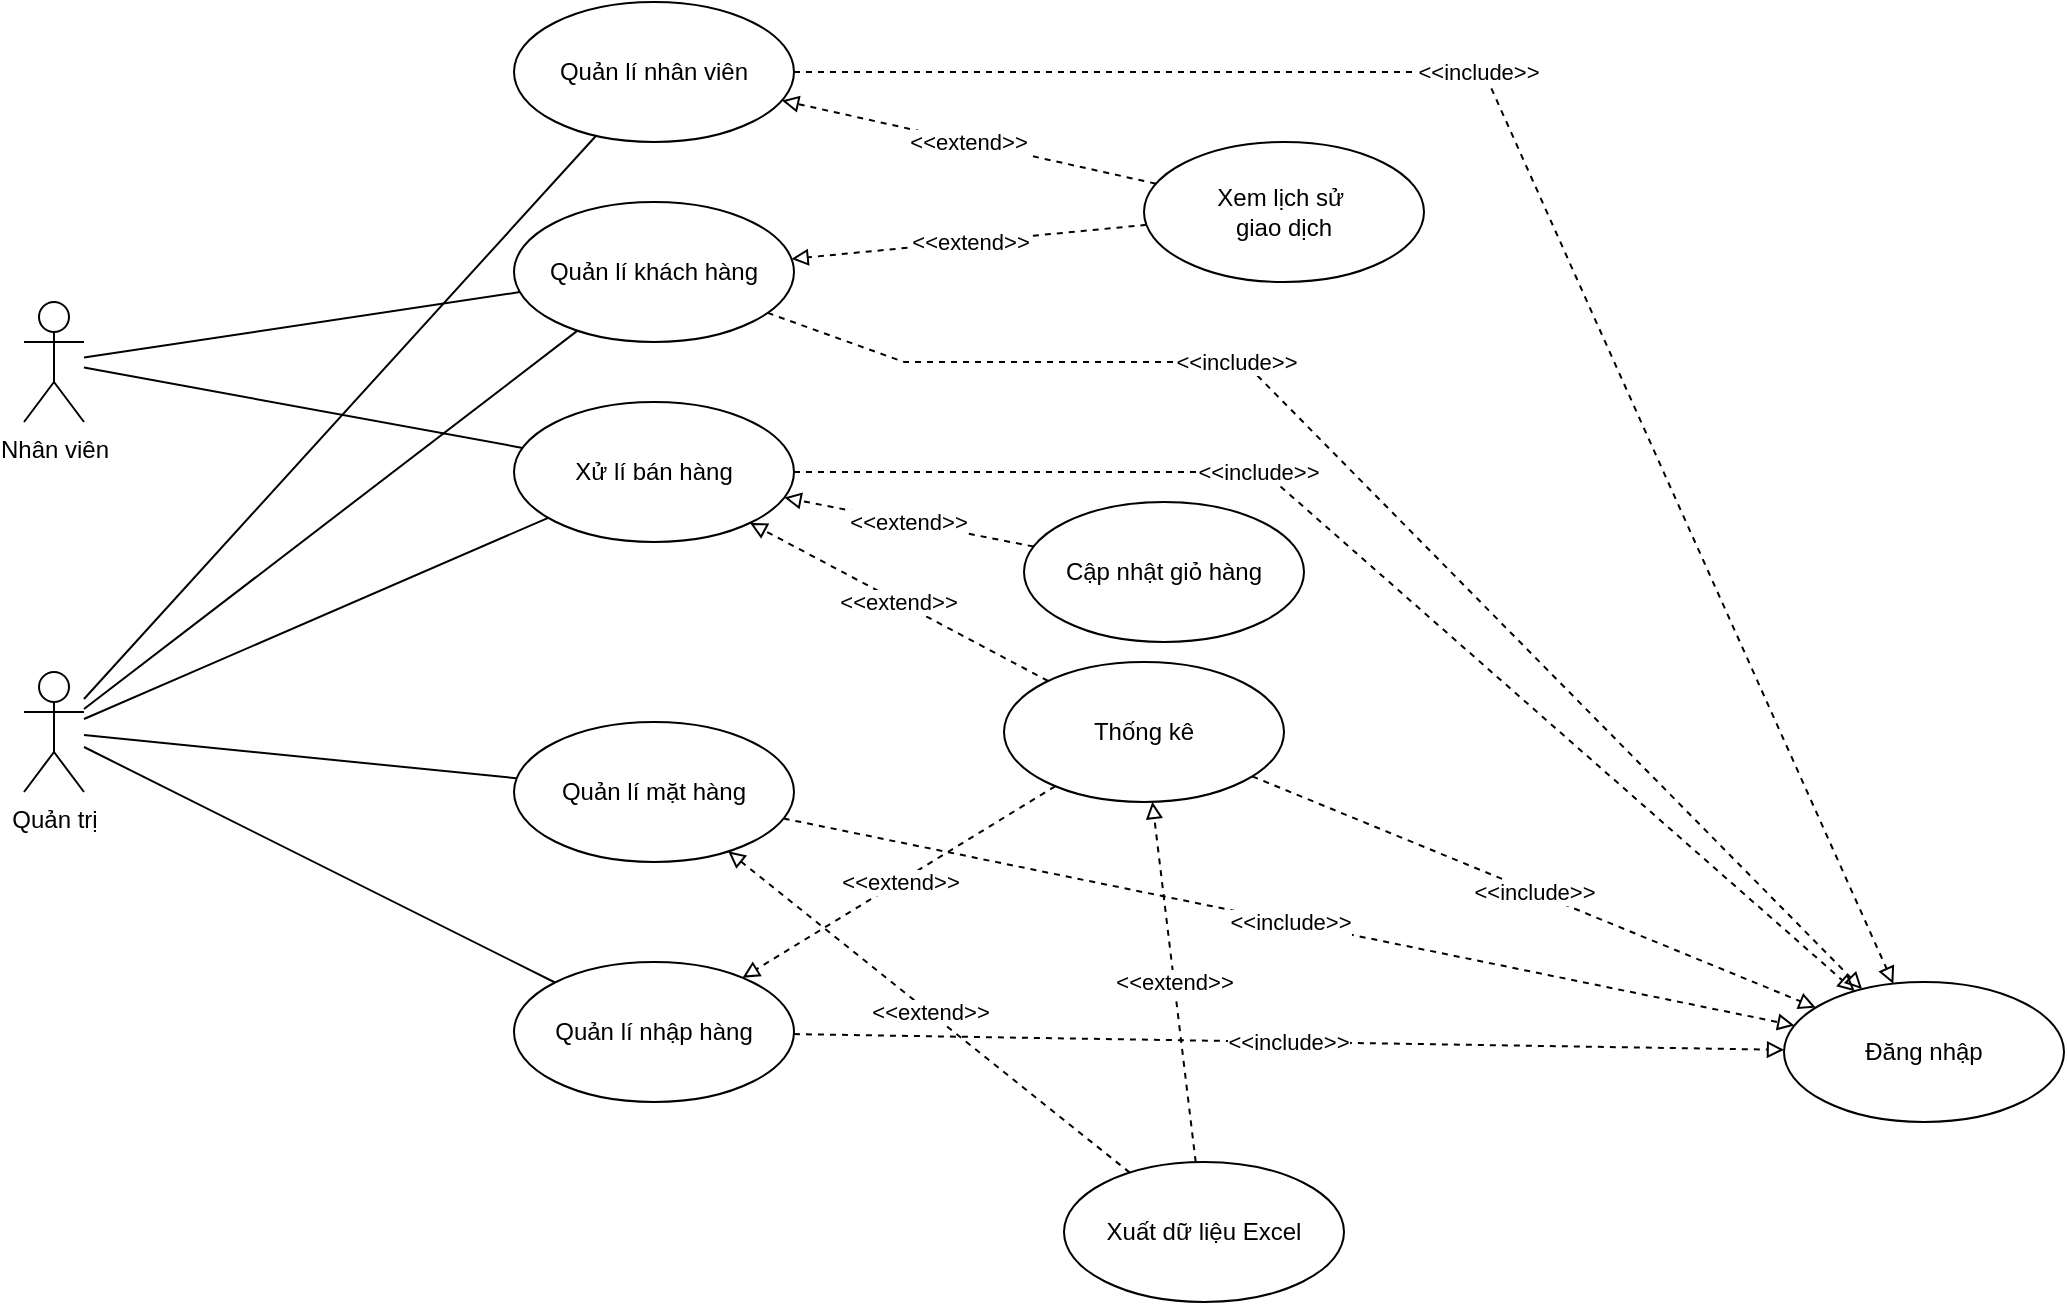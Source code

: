 <mxfile version="20.3.0" type="device" pages="7"><diagram id="79WZ44psFP3O1qBwNITR" name="Page-1"><mxGraphModel dx="782" dy="578" grid="1" gridSize="10" guides="1" tooltips="1" connect="1" arrows="1" fold="1" page="1" pageScale="1" pageWidth="850" pageHeight="1100" math="0" shadow="0"><root><mxCell id="0"/><mxCell id="1" parent="0"/><mxCell id="OwUHO917lWz2rGOe5c40-18" style="edgeStyle=none;rounded=0;orthogonalLoop=1;jettySize=auto;html=1;endArrow=none;endFill=0;startArrow=none;startFill=0;" parent="1" source="8lShWnSGF5YdsRSbw6SH-56" target="OwUHO917lWz2rGOe5c40-3" edge="1"><mxGeometry relative="1" as="geometry"/></mxCell><mxCell id="8lShWnSGF5YdsRSbw6SH-56" value="Nhân viên" style="shape=umlActor;verticalLabelPosition=bottom;verticalAlign=top;html=1;outlineConnect=0;" parent="1" vertex="1"><mxGeometry x="560" y="300" width="30" height="60" as="geometry"/></mxCell><mxCell id="OwUHO917lWz2rGOe5c40-1" value="Đăng nhập" style="ellipse;whiteSpace=wrap;html=1;" parent="1" vertex="1"><mxGeometry x="1440" y="640" width="140" height="70" as="geometry"/></mxCell><mxCell id="OwUHO917lWz2rGOe5c40-3" value="Quản lí&amp;nbsp;khách hàng" style="ellipse;whiteSpace=wrap;html=1;" parent="1" vertex="1"><mxGeometry x="805" y="250" width="140" height="70" as="geometry"/></mxCell><mxCell id="OwUHO917lWz2rGOe5c40-4" value="Quản lí&amp;nbsp;nhân viên" style="ellipse;whiteSpace=wrap;html=1;" parent="1" vertex="1"><mxGeometry x="805" y="150" width="140" height="70" as="geometry"/></mxCell><mxCell id="OwUHO917lWz2rGOe5c40-5" value="Quản lí&amp;nbsp;nhập hàng" style="ellipse;whiteSpace=wrap;html=1;" parent="1" vertex="1"><mxGeometry x="805" y="630" width="140" height="70" as="geometry"/></mxCell><mxCell id="OwUHO917lWz2rGOe5c40-6" value="Xử lí bán hàng" style="ellipse;whiteSpace=wrap;html=1;" parent="1" vertex="1"><mxGeometry x="805" y="350" width="140" height="70" as="geometry"/></mxCell><mxCell id="OwUHO917lWz2rGOe5c40-7" value="Thống kê" style="ellipse;whiteSpace=wrap;html=1;" parent="1" vertex="1"><mxGeometry x="1050" y="480" width="140" height="70" as="geometry"/></mxCell><mxCell id="OwUHO917lWz2rGOe5c40-8" value="Quản lí&amp;nbsp;mặt hàng" style="ellipse;whiteSpace=wrap;html=1;" parent="1" vertex="1"><mxGeometry x="805" y="510" width="140" height="70" as="geometry"/></mxCell><mxCell id="OwUHO917lWz2rGOe5c40-20" style="edgeStyle=none;rounded=0;orthogonalLoop=1;jettySize=auto;html=1;endArrow=none;endFill=0;startArrow=none;startFill=0;" parent="1" source="OwUHO917lWz2rGOe5c40-26" target="OwUHO917lWz2rGOe5c40-8" edge="1"><mxGeometry relative="1" as="geometry"><mxPoint x="665" y="575" as="sourcePoint"/><mxPoint x="815" y="575" as="targetPoint"/></mxGeometry></mxCell><mxCell id="OwUHO917lWz2rGOe5c40-21" style="edgeStyle=none;rounded=0;orthogonalLoop=1;jettySize=auto;html=1;endArrow=none;endFill=0;startArrow=none;startFill=0;" parent="1" source="OwUHO917lWz2rGOe5c40-26" target="OwUHO917lWz2rGOe5c40-4" edge="1"><mxGeometry relative="1" as="geometry"><mxPoint x="665" y="582.021" as="sourcePoint"/><mxPoint x="833.899" y="661.08" as="targetPoint"/></mxGeometry></mxCell><mxCell id="OwUHO917lWz2rGOe5c40-23" style="edgeStyle=none;rounded=0;orthogonalLoop=1;jettySize=auto;html=1;endArrow=none;endFill=0;startArrow=none;startFill=0;" parent="1" source="OwUHO917lWz2rGOe5c40-26" target="OwUHO917lWz2rGOe5c40-5" edge="1"><mxGeometry relative="1" as="geometry"><mxPoint x="665" y="582.021" as="sourcePoint"/><mxPoint x="833.899" y="661.08" as="targetPoint"/></mxGeometry></mxCell><mxCell id="OwUHO917lWz2rGOe5c40-25" style="edgeStyle=none;rounded=0;orthogonalLoop=1;jettySize=auto;html=1;endArrow=none;endFill=0;startArrow=none;startFill=0;" parent="1" source="8lShWnSGF5YdsRSbw6SH-56" target="OwUHO917lWz2rGOe5c40-6" edge="1"><mxGeometry relative="1" as="geometry"><mxPoint x="665" y="560.964" as="sourcePoint"/><mxPoint x="852.1" y="385.893" as="targetPoint"/></mxGeometry></mxCell><mxCell id="OwUHO917lWz2rGOe5c40-26" value="Quản trị" style="shape=umlActor;verticalLabelPosition=bottom;verticalAlign=top;html=1;outlineConnect=0;" parent="1" vertex="1"><mxGeometry x="560" y="485" width="30" height="60" as="geometry"/></mxCell><mxCell id="OwUHO917lWz2rGOe5c40-29" style="edgeStyle=none;rounded=0;orthogonalLoop=1;jettySize=auto;html=1;endArrow=none;endFill=0;startArrow=none;startFill=0;" parent="1" source="OwUHO917lWz2rGOe5c40-26" target="OwUHO917lWz2rGOe5c40-3" edge="1"><mxGeometry relative="1" as="geometry"><mxPoint x="510" y="637.495" as="sourcePoint"/><mxPoint x="818.533" y="585.979" as="targetPoint"/></mxGeometry></mxCell><mxCell id="OwUHO917lWz2rGOe5c40-31" style="edgeStyle=none;rounded=0;orthogonalLoop=1;jettySize=auto;html=1;endArrow=none;endFill=0;startArrow=none;startFill=0;" parent="1" source="OwUHO917lWz2rGOe5c40-26" target="OwUHO917lWz2rGOe5c40-6" edge="1"><mxGeometry relative="1" as="geometry"><mxPoint x="510" y="629.037" as="sourcePoint"/><mxPoint x="845.44" y="383.875" as="targetPoint"/></mxGeometry></mxCell><mxCell id="eFkgXkCFkIjGhY5Ocx8p-3" value="Xuất dữ liệu Excel" style="ellipse;whiteSpace=wrap;html=1;" parent="1" vertex="1"><mxGeometry x="1080" y="730" width="140" height="70" as="geometry"/></mxCell><mxCell id="sue0tqPZCNsEm2aRIhbS-6" value="&amp;lt;&amp;lt;include&amp;gt;&amp;gt;" style="rounded=0;orthogonalLoop=1;jettySize=auto;html=1;endArrow=block;endFill=0;dashed=1;" parent="1" source="OwUHO917lWz2rGOe5c40-5" target="OwUHO917lWz2rGOe5c40-1" edge="1"><mxGeometry relative="1" as="geometry"><mxPoint x="1550.0" y="660" as="sourcePoint"/><mxPoint x="1920" y="660" as="targetPoint"/></mxGeometry></mxCell><mxCell id="sue0tqPZCNsEm2aRIhbS-8" value="&amp;lt;&amp;lt;extend&amp;gt;&amp;gt;" style="rounded=0;orthogonalLoop=1;jettySize=auto;html=1;endArrow=block;endFill=0;dashed=1;" parent="1" source="OwUHO917lWz2rGOe5c40-7" target="OwUHO917lWz2rGOe5c40-5" edge="1"><mxGeometry relative="1" as="geometry"><mxPoint x="1028.077" y="886.971" as="sourcePoint"/><mxPoint x="945.846" y="447.695" as="targetPoint"/></mxGeometry></mxCell><mxCell id="sue0tqPZCNsEm2aRIhbS-9" value="&amp;lt;&amp;lt;extend&amp;gt;&amp;gt;" style="rounded=0;orthogonalLoop=1;jettySize=auto;html=1;endArrow=block;endFill=0;dashed=1;" parent="1" source="OwUHO917lWz2rGOe5c40-7" target="OwUHO917lWz2rGOe5c40-6" edge="1"><mxGeometry relative="1" as="geometry"><mxPoint x="1200" y="385" as="sourcePoint"/><mxPoint x="955.0" y="385" as="targetPoint"/></mxGeometry></mxCell><mxCell id="sue0tqPZCNsEm2aRIhbS-11" value="Xem lịch sử&amp;nbsp;&lt;br&gt;giao dịch" style="ellipse;whiteSpace=wrap;html=1;" parent="1" vertex="1"><mxGeometry x="1120" y="220" width="140" height="70" as="geometry"/></mxCell><mxCell id="sue0tqPZCNsEm2aRIhbS-12" value="&amp;lt;&amp;lt;extend&amp;gt;&amp;gt;" style="rounded=0;orthogonalLoop=1;jettySize=auto;html=1;endArrow=block;endFill=0;dashed=1;" parent="1" source="sue0tqPZCNsEm2aRIhbS-11" target="OwUHO917lWz2rGOe5c40-3" edge="1"><mxGeometry relative="1" as="geometry"><mxPoint x="1155" y="-45" as="sourcePoint"/><mxPoint x="970.0" y="-45" as="targetPoint"/></mxGeometry></mxCell><mxCell id="sue0tqPZCNsEm2aRIhbS-13" value="&amp;lt;&amp;lt;extend&amp;gt;&amp;gt;" style="rounded=0;orthogonalLoop=1;jettySize=auto;html=1;endArrow=block;endFill=0;dashed=1;" parent="1" source="sue0tqPZCNsEm2aRIhbS-11" target="OwUHO917lWz2rGOe5c40-4" edge="1"><mxGeometry relative="1" as="geometry"><mxPoint x="1126.756" y="140.585" as="sourcePoint"/><mxPoint x="958.392" y="84.303" as="targetPoint"/></mxGeometry></mxCell><mxCell id="sue0tqPZCNsEm2aRIhbS-14" value="&amp;lt;&amp;lt;extend&amp;gt;&amp;gt;" style="rounded=0;orthogonalLoop=1;jettySize=auto;html=1;endArrow=block;endFill=0;dashed=1;" parent="1" source="eFkgXkCFkIjGhY5Ocx8p-3" target="OwUHO917lWz2rGOe5c40-8" edge="1"><mxGeometry relative="1" as="geometry"><mxPoint x="1243.856" y="784.973" as="sourcePoint"/><mxPoint x="1086.261" y="915.062" as="targetPoint"/></mxGeometry></mxCell><mxCell id="sue0tqPZCNsEm2aRIhbS-16" value="&amp;lt;&amp;lt;include&amp;gt;&amp;gt;" style="rounded=0;orthogonalLoop=1;jettySize=auto;html=1;endArrow=block;endFill=0;dashed=1;" parent="1" source="OwUHO917lWz2rGOe5c40-8" target="OwUHO917lWz2rGOe5c40-1" edge="1"><mxGeometry relative="1" as="geometry"><mxPoint x="941.819" y="774.558" as="sourcePoint"/><mxPoint x="1523.156" y="565.425" as="targetPoint"/></mxGeometry></mxCell><mxCell id="sue0tqPZCNsEm2aRIhbS-25" value="&amp;lt;&amp;lt;extend&amp;gt;&amp;gt;" style="rounded=0;orthogonalLoop=1;jettySize=auto;html=1;endArrow=block;endFill=0;dashed=1;" parent="1" source="eFkgXkCFkIjGhY5Ocx8p-3" target="OwUHO917lWz2rGOe5c40-7" edge="1"><mxGeometry relative="1" as="geometry"><mxPoint x="1207.781" y="768.962" as="sourcePoint"/><mxPoint x="947.118" y="701.135" as="targetPoint"/></mxGeometry></mxCell><mxCell id="sue0tqPZCNsEm2aRIhbS-26" value="&amp;lt;&amp;lt;include&amp;gt;&amp;gt;" style="rounded=0;orthogonalLoop=1;jettySize=auto;html=1;endArrow=block;endFill=0;dashed=1;" parent="1" source="OwUHO917lWz2rGOe5c40-6" target="OwUHO917lWz2rGOe5c40-1" edge="1"><mxGeometry x="-0.261" relative="1" as="geometry"><mxPoint x="951.576" y="674.187" as="sourcePoint"/><mxPoint x="1433.432" y="595.824" as="targetPoint"/><Array as="points"><mxPoint x="1180" y="385"/></Array><mxPoint as="offset"/></mxGeometry></mxCell><mxCell id="sue0tqPZCNsEm2aRIhbS-28" value="&amp;lt;&amp;lt;include&amp;gt;&amp;gt;" style="rounded=0;orthogonalLoop=1;jettySize=auto;html=1;endArrow=block;endFill=0;dashed=1;" parent="1" source="OwUHO917lWz2rGOe5c40-3" target="OwUHO917lWz2rGOe5c40-1" edge="1"><mxGeometry x="-0.303" relative="1" as="geometry"><mxPoint x="951.566" y="674.172" as="sourcePoint"/><mxPoint x="1433.433" y="595.826" as="targetPoint"/><Array as="points"><mxPoint x="1000" y="330"/><mxPoint x="1170" y="330"/></Array><mxPoint as="offset"/></mxGeometry></mxCell><mxCell id="sue0tqPZCNsEm2aRIhbS-29" value="&amp;lt;&amp;lt;include&amp;gt;&amp;gt;" style="rounded=0;orthogonalLoop=1;jettySize=auto;html=1;endArrow=block;endFill=0;dashed=1;" parent="1" source="OwUHO917lWz2rGOe5c40-4" target="OwUHO917lWz2rGOe5c40-1" edge="1"><mxGeometry x="-0.191" relative="1" as="geometry"><mxPoint x="952.023" y="305.099" as="sourcePoint"/><mxPoint x="1467.127" y="554.099" as="targetPoint"/><Array as="points"><mxPoint x="1290" y="185"/></Array><mxPoint as="offset"/></mxGeometry></mxCell><mxCell id="sue0tqPZCNsEm2aRIhbS-32" value="&amp;lt;&amp;lt;include&amp;gt;&amp;gt;" style="rounded=0;orthogonalLoop=1;jettySize=auto;html=1;endArrow=block;endFill=0;dashed=1;" parent="1" source="OwUHO917lWz2rGOe5c40-7" target="OwUHO917lWz2rGOe5c40-1" edge="1"><mxGeometry relative="1" as="geometry"><mxPoint x="948.867" y="559.326" as="sourcePoint"/><mxPoint x="1486.172" y="680.63" as="targetPoint"/></mxGeometry></mxCell><mxCell id="KIGGwZqRyJi8jiOvxEwJ-1" value="Cập nhật giỏ hàng" style="ellipse;whiteSpace=wrap;html=1;" parent="1" vertex="1"><mxGeometry x="1060" y="400" width="140" height="70" as="geometry"/></mxCell><mxCell id="KIGGwZqRyJi8jiOvxEwJ-2" value="&amp;lt;&amp;lt;extend&amp;gt;&amp;gt;" style="rounded=0;orthogonalLoop=1;jettySize=auto;html=1;endArrow=block;endFill=0;dashed=1;" parent="1" source="KIGGwZqRyJi8jiOvxEwJ-1" target="OwUHO917lWz2rGOe5c40-6" edge="1"><mxGeometry relative="1" as="geometry"><mxPoint x="1131.193" y="271.433" as="sourcePoint"/><mxPoint x="953.764" y="288.451" as="targetPoint"/></mxGeometry></mxCell></root></mxGraphModel></diagram><diagram id="dQMepZtMMT9n_NjHC4Q4" name="Page-2"><mxGraphModel dx="782" dy="578" grid="1" gridSize="10" guides="1" tooltips="1" connect="1" arrows="1" fold="1" page="1" pageScale="1" pageWidth="850" pageHeight="1100" math="0" shadow="0"><root><mxCell id="avhmU-HgqfYefylbBwKi-0"/><mxCell id="avhmU-HgqfYefylbBwKi-1" parent="avhmU-HgqfYefylbBwKi-0"/><mxCell id="Yki9Uh6h3PV8NPY0gODF-1" value="Nhân viên" style="shape=umlActor;verticalLabelPosition=bottom;verticalAlign=top;html=1;outlineConnect=0;" parent="avhmU-HgqfYefylbBwKi-1" vertex="1"><mxGeometry x="560" y="300" width="30" height="60" as="geometry"/></mxCell><mxCell id="Yki9Uh6h3PV8NPY0gODF-2" value="Xử lí bán hàng" style="ellipse;whiteSpace=wrap;html=1;" parent="avhmU-HgqfYefylbBwKi-1" vertex="1"><mxGeometry x="720" y="390" width="140" height="70" as="geometry"/></mxCell><mxCell id="Yki9Uh6h3PV8NPY0gODF-6" style="edgeStyle=none;rounded=0;orthogonalLoop=1;jettySize=auto;html=1;endArrow=none;endFill=0;startArrow=none;startFill=0;" parent="avhmU-HgqfYefylbBwKi-1" source="Yki9Uh6h3PV8NPY0gODF-1" target="Yki9Uh6h3PV8NPY0gODF-2" edge="1"><mxGeometry relative="1" as="geometry"><mxPoint x="665" y="560.964" as="sourcePoint"/><mxPoint x="852.1" y="385.893" as="targetPoint"/></mxGeometry></mxCell><mxCell id="Yki9Uh6h3PV8NPY0gODF-7" value="Quản trị" style="shape=umlActor;verticalLabelPosition=bottom;verticalAlign=top;html=1;outlineConnect=0;" parent="avhmU-HgqfYefylbBwKi-1" vertex="1"><mxGeometry x="560" y="485" width="30" height="60" as="geometry"/></mxCell><mxCell id="Yki9Uh6h3PV8NPY0gODF-9" style="edgeStyle=none;rounded=0;orthogonalLoop=1;jettySize=auto;html=1;endArrow=none;endFill=0;startArrow=none;startFill=0;" parent="avhmU-HgqfYefylbBwKi-1" source="Yki9Uh6h3PV8NPY0gODF-7" target="Yki9Uh6h3PV8NPY0gODF-2" edge="1"><mxGeometry relative="1" as="geometry"><mxPoint x="510" y="629.037" as="sourcePoint"/><mxPoint x="845.44" y="383.875" as="targetPoint"/></mxGeometry></mxCell><mxCell id="DfJd7rt7DtH9ACDHAiij-0" value="Đăng nhập" style="ellipse;whiteSpace=wrap;html=1;" parent="avhmU-HgqfYefylbBwKi-1" vertex="1"><mxGeometry x="1020" y="390" width="140" height="70" as="geometry"/></mxCell><mxCell id="XQmyyoBnyJC8DYP7zI4N-0" value="&amp;lt;&amp;lt;include&amp;gt;&amp;gt;" style="rounded=0;orthogonalLoop=1;jettySize=auto;html=1;endArrow=block;endFill=0;dashed=1;" parent="avhmU-HgqfYefylbBwKi-1" source="Yki9Uh6h3PV8NPY0gODF-2" target="DfJd7rt7DtH9ACDHAiij-0" edge="1"><mxGeometry x="-0.141" relative="1" as="geometry"><mxPoint x="942.023" y="295.099" as="sourcePoint"/><mxPoint x="1502.194" y="642.88" as="targetPoint"/><Array as="points"/><mxPoint as="offset"/></mxGeometry></mxCell></root></mxGraphModel></diagram><diagram id="PlRFj0dn6IIHiun3MC4V" name="Page-3"><mxGraphModel dx="782" dy="578" grid="1" gridSize="10" guides="1" tooltips="1" connect="1" arrows="1" fold="1" page="1" pageScale="1" pageWidth="850" pageHeight="1100" math="0" shadow="0"><root><mxCell id="qWHaf9TI-ioq5eJ44_Gj-0"/><mxCell id="qWHaf9TI-ioq5eJ44_Gj-1" parent="qWHaf9TI-ioq5eJ44_Gj-0"/><mxCell id="tZZ2ABVvv9a-6wG7IZbz-0" value="Nhân viên" style="shape=umlActor;verticalLabelPosition=bottom;verticalAlign=top;html=1;outlineConnect=0;" parent="qWHaf9TI-ioq5eJ44_Gj-1" vertex="1"><mxGeometry x="230" y="310" width="30" height="60" as="geometry"/></mxCell><mxCell id="tZZ2ABVvv9a-6wG7IZbz-2" style="edgeStyle=none;rounded=0;orthogonalLoop=1;jettySize=auto;html=1;endArrow=none;endFill=0;startArrow=none;startFill=0;" parent="qWHaf9TI-ioq5eJ44_Gj-1" source="tZZ2ABVvv9a-6wG7IZbz-0" target="Wym-vh32YU_c1xdFBicX-0" edge="1"><mxGeometry relative="1" as="geometry"><mxPoint x="335" y="570.964" as="sourcePoint"/><mxPoint x="407.547" y="411.823" as="targetPoint"/></mxGeometry></mxCell><mxCell id="tZZ2ABVvv9a-6wG7IZbz-3" value="Quản trị" style="shape=umlActor;verticalLabelPosition=bottom;verticalAlign=top;html=1;outlineConnect=0;" parent="qWHaf9TI-ioq5eJ44_Gj-1" vertex="1"><mxGeometry x="230" y="495" width="30" height="60" as="geometry"/></mxCell><mxCell id="tZZ2ABVvv9a-6wG7IZbz-4" style="edgeStyle=none;rounded=0;orthogonalLoop=1;jettySize=auto;html=1;endArrow=none;endFill=0;startArrow=none;startFill=0;" parent="qWHaf9TI-ioq5eJ44_Gj-1" source="tZZ2ABVvv9a-6wG7IZbz-3" target="Wym-vh32YU_c1xdFBicX-0" edge="1"><mxGeometry relative="1" as="geometry"><mxPoint x="180" y="639.037" as="sourcePoint"/><mxPoint x="406.327" y="457.468" as="targetPoint"/></mxGeometry></mxCell><mxCell id="Wym-vh32YU_c1xdFBicX-0" value="Đăng nhập" style="ellipse;whiteSpace=wrap;html=1;" parent="qWHaf9TI-ioq5eJ44_Gj-1" vertex="1"><mxGeometry x="390" y="390" width="140" height="70" as="geometry"/></mxCell></root></mxGraphModel></diagram><diagram id="c1bLQ4utupBNddmYcINH" name="Page-4"><mxGraphModel dx="782" dy="578" grid="1" gridSize="10" guides="1" tooltips="1" connect="1" arrows="1" fold="1" page="1" pageScale="1" pageWidth="850" pageHeight="1100" math="0" shadow="0"><root><mxCell id="YHBXsky_OKJNoha1BI7B-0"/><mxCell id="YHBXsky_OKJNoha1BI7B-1" parent="YHBXsky_OKJNoha1BI7B-0"/><mxCell id="YHBXsky_OKJNoha1BI7B-2" value="Quản lí&amp;nbsp;khách hàng" style="ellipse;whiteSpace=wrap;html=1;" parent="YHBXsky_OKJNoha1BI7B-1" vertex="1"><mxGeometry x="805" y="250" width="140" height="70" as="geometry"/></mxCell><mxCell id="YHBXsky_OKJNoha1BI7B-3" value="Quản lí&amp;nbsp;nhân viên" style="ellipse;whiteSpace=wrap;html=1;" parent="YHBXsky_OKJNoha1BI7B-1" vertex="1"><mxGeometry x="805" y="150" width="140" height="70" as="geometry"/></mxCell><mxCell id="YHBXsky_OKJNoha1BI7B-4" value="Xem lịch sử&amp;nbsp;&lt;br&gt;giao dịch" style="ellipse;whiteSpace=wrap;html=1;" parent="YHBXsky_OKJNoha1BI7B-1" vertex="1"><mxGeometry x="1110" y="200" width="140" height="70" as="geometry"/></mxCell><mxCell id="YHBXsky_OKJNoha1BI7B-5" value="&amp;lt;&amp;lt;extend&amp;gt;&amp;gt;" style="rounded=0;orthogonalLoop=1;jettySize=auto;html=1;endArrow=block;endFill=0;dashed=1;" parent="YHBXsky_OKJNoha1BI7B-1" source="YHBXsky_OKJNoha1BI7B-4" target="YHBXsky_OKJNoha1BI7B-2" edge="1"><mxGeometry relative="1" as="geometry"><mxPoint x="1155" y="-45" as="sourcePoint"/><mxPoint x="970.0" y="-45" as="targetPoint"/></mxGeometry></mxCell><mxCell id="YHBXsky_OKJNoha1BI7B-6" value="&amp;lt;&amp;lt;extend&amp;gt;&amp;gt;" style="rounded=0;orthogonalLoop=1;jettySize=auto;html=1;endArrow=block;endFill=0;dashed=1;" parent="YHBXsky_OKJNoha1BI7B-1" source="YHBXsky_OKJNoha1BI7B-4" target="YHBXsky_OKJNoha1BI7B-3" edge="1"><mxGeometry relative="1" as="geometry"><mxPoint x="1126.756" y="140.585" as="sourcePoint"/><mxPoint x="958.392" y="84.303" as="targetPoint"/></mxGeometry></mxCell><mxCell id="uPpvmRuOlhKu4fI6VBQh-0" value="Quản trị" style="shape=umlActor;verticalLabelPosition=bottom;verticalAlign=top;html=1;outlineConnect=0;" parent="YHBXsky_OKJNoha1BI7B-1" vertex="1"><mxGeometry x="630" y="210" width="30" height="60" as="geometry"/></mxCell><mxCell id="gge5pcIJuqAPKrrTdMlN-0" style="edgeStyle=none;rounded=0;orthogonalLoop=1;jettySize=auto;html=1;endArrow=none;endFill=0;startArrow=none;startFill=0;" parent="YHBXsky_OKJNoha1BI7B-1" source="uPpvmRuOlhKu4fI6VBQh-0" target="YHBXsky_OKJNoha1BI7B-3" edge="1"><mxGeometry relative="1" as="geometry"><mxPoint x="590" y="516.5" as="sourcePoint"/><mxPoint x="806.359" y="538.136" as="targetPoint"/></mxGeometry></mxCell><mxCell id="gge5pcIJuqAPKrrTdMlN-1" style="edgeStyle=none;rounded=0;orthogonalLoop=1;jettySize=auto;html=1;endArrow=none;endFill=0;startArrow=none;startFill=0;" parent="YHBXsky_OKJNoha1BI7B-1" source="uPpvmRuOlhKu4fI6VBQh-0" target="YHBXsky_OKJNoha1BI7B-2" edge="1"><mxGeometry relative="1" as="geometry"><mxPoint x="600" y="526.5" as="sourcePoint"/><mxPoint x="816.359" y="548.136" as="targetPoint"/></mxGeometry></mxCell></root></mxGraphModel></diagram><diagram id="0uow4crI-BPkMsncYbw8" name="Page-5"><mxGraphModel dx="1102" dy="905" grid="1" gridSize="10" guides="1" tooltips="1" connect="1" arrows="1" fold="1" page="1" pageScale="1" pageWidth="850" pageHeight="1100" math="0" shadow="0"><root><mxCell id="AqlcoLs1L77uOq_r2dzk-0"/><mxCell id="AqlcoLs1L77uOq_r2dzk-1" parent="AqlcoLs1L77uOq_r2dzk-0"/><mxCell id="AqlcoLs1L77uOq_r2dzk-2" value="Xử lí bán hàng" style="ellipse;whiteSpace=wrap;html=1;" vertex="1" parent="AqlcoLs1L77uOq_r2dzk-1"><mxGeometry x="370" y="410" width="140" height="70" as="geometry"/></mxCell><mxCell id="AqlcoLs1L77uOq_r2dzk-4" value="Cập nhật giỏ hàng" style="ellipse;whiteSpace=wrap;html=1;" vertex="1" parent="AqlcoLs1L77uOq_r2dzk-1"><mxGeometry x="640" y="410" width="140" height="70" as="geometry"/></mxCell><mxCell id="AqlcoLs1L77uOq_r2dzk-5" value="&amp;lt;&amp;lt;extend&amp;gt;&amp;gt;" style="rounded=0;orthogonalLoop=1;jettySize=auto;html=1;endArrow=block;endFill=0;dashed=1;" edge="1" parent="AqlcoLs1L77uOq_r2dzk-1" source="AqlcoLs1L77uOq_r2dzk-4" target="AqlcoLs1L77uOq_r2dzk-2"><mxGeometry relative="1" as="geometry"><mxPoint x="696.193" y="331.433" as="sourcePoint"/><mxPoint x="518.764" y="348.451" as="targetPoint"/></mxGeometry></mxCell><mxCell id="D24o0r9tr8XA2bTmpcGO-0" value="Nhân viên" style="shape=umlActor;verticalLabelPosition=bottom;verticalAlign=top;html=1;outlineConnect=0;" vertex="1" parent="AqlcoLs1L77uOq_r2dzk-1"><mxGeometry x="230" y="310" width="30" height="60" as="geometry"/></mxCell><mxCell id="D24o0r9tr8XA2bTmpcGO-1" style="edgeStyle=none;rounded=0;orthogonalLoop=1;jettySize=auto;html=1;endArrow=none;endFill=0;startArrow=none;startFill=0;" edge="1" parent="AqlcoLs1L77uOq_r2dzk-1" source="D24o0r9tr8XA2bTmpcGO-0" target="AqlcoLs1L77uOq_r2dzk-2"><mxGeometry relative="1" as="geometry"><mxPoint x="335" y="570.964" as="sourcePoint"/><mxPoint x="405.091" y="403.292" as="targetPoint"/></mxGeometry></mxCell><mxCell id="D24o0r9tr8XA2bTmpcGO-2" value="Quản trị" style="shape=umlActor;verticalLabelPosition=bottom;verticalAlign=top;html=1;outlineConnect=0;" vertex="1" parent="AqlcoLs1L77uOq_r2dzk-1"><mxGeometry x="230" y="495" width="30" height="60" as="geometry"/></mxCell><mxCell id="D24o0r9tr8XA2bTmpcGO-3" style="edgeStyle=none;rounded=0;orthogonalLoop=1;jettySize=auto;html=1;endArrow=none;endFill=0;startArrow=none;startFill=0;" edge="1" parent="AqlcoLs1L77uOq_r2dzk-1" source="D24o0r9tr8XA2bTmpcGO-2" target="AqlcoLs1L77uOq_r2dzk-2"><mxGeometry relative="1" as="geometry"><mxPoint x="180" y="639.037" as="sourcePoint"/><mxPoint x="408.747" y="448.839" as="targetPoint"/></mxGeometry></mxCell></root></mxGraphModel></diagram><diagram id="DdWQGrHAJj7OqcQtPZV2" name="Page-6"><mxGraphModel dx="1905" dy="2263" grid="1" gridSize="10" guides="1" tooltips="1" connect="1" arrows="1" fold="1" page="1" pageScale="1" pageWidth="850" pageHeight="1100" math="0" shadow="0"><root><mxCell id="P588tXj9zQX62Z7KT8tk-0"/><mxCell id="P588tXj9zQX62Z7KT8tk-1" parent="P588tXj9zQX62Z7KT8tk-0"/><mxCell id="P588tXj9zQX62Z7KT8tk-2" style="edgeStyle=none;rounded=0;orthogonalLoop=1;jettySize=auto;html=1;endArrow=none;endFill=0;startArrow=none;startFill=0;" edge="1" parent="P588tXj9zQX62Z7KT8tk-1" source="P588tXj9zQX62Z7KT8tk-3" target="P588tXj9zQX62Z7KT8tk-4"><mxGeometry relative="1" as="geometry"/></mxCell><mxCell id="P588tXj9zQX62Z7KT8tk-3" value="Nhân viên" style="shape=umlActor;verticalLabelPosition=bottom;verticalAlign=top;html=1;outlineConnect=0;" vertex="1" parent="P588tXj9zQX62Z7KT8tk-1"><mxGeometry x="1000" y="390" width="30" height="60" as="geometry"/></mxCell><mxCell id="P588tXj9zQX62Z7KT8tk-4" value="Quản lí&amp;nbsp;khách hàng" style="ellipse;whiteSpace=wrap;html=1;" vertex="1" parent="P588tXj9zQX62Z7KT8tk-1"><mxGeometry x="1180" y="480" width="140" height="70" as="geometry"/></mxCell><mxCell id="P588tXj9zQX62Z7KT8tk-8" style="edgeStyle=none;rounded=0;orthogonalLoop=1;jettySize=auto;html=1;endArrow=none;endFill=0;startArrow=none;startFill=0;" edge="1" parent="P588tXj9zQX62Z7KT8tk-1" source="P588tXj9zQX62Z7KT8tk-11" target="P588tXj9zQX62Z7KT8tk-4"><mxGeometry relative="1" as="geometry"><mxPoint x="1045" y="702.021" as="sourcePoint"/><mxPoint x="1226.034" y="336.863" as="targetPoint"/></mxGeometry></mxCell><mxCell id="P588tXj9zQX62Z7KT8tk-11" value="Quản trị" style="shape=umlActor;verticalLabelPosition=bottom;verticalAlign=top;html=1;outlineConnect=0;" vertex="1" parent="P588tXj9zQX62Z7KT8tk-1"><mxGeometry x="1000" y="575" width="30" height="60" as="geometry"/></mxCell><mxCell id="MMFs2Jm2rySzODv_fNuy-0" value="Đăng nhập" style="ellipse;whiteSpace=wrap;html=1;" vertex="1" parent="P588tXj9zQX62Z7KT8tk-1"><mxGeometry x="1470" y="480" width="140" height="70" as="geometry"/></mxCell><mxCell id="tABbu4MnA1I44jHlGy4g-0" value="&amp;lt;&amp;lt;include&amp;gt;&amp;gt;" style="rounded=0;orthogonalLoop=1;jettySize=auto;html=1;endArrow=block;endFill=0;dashed=1;" edge="1" parent="P588tXj9zQX62Z7KT8tk-1" source="P588tXj9zQX62Z7KT8tk-4" target="MMFs2Jm2rySzODv_fNuy-0"><mxGeometry x="-0.067" relative="1" as="geometry"><mxPoint x="1311.807" y="425.451" as="sourcePoint"/><mxPoint x="1450" y="380" as="targetPoint"/><Array as="points"/><mxPoint as="offset"/></mxGeometry></mxCell></root></mxGraphModel></diagram><diagram id="1Md66HymBt2g0CkI97w8" name="Page-7"><mxGraphModel dx="-90" dy="624" grid="1" gridSize="10" guides="1" tooltips="1" connect="1" arrows="1" fold="1" page="1" pageScale="1" pageWidth="850" pageHeight="1100" math="0" shadow="0"><root><mxCell id="IovAk67ct-SgOW8epoUR-0"/><mxCell id="IovAk67ct-SgOW8epoUR-1" parent="IovAk67ct-SgOW8epoUR-0"/><mxCell id="6ph9dTzSkQOAXE1OsgDo-0" value="Quản lí&amp;nbsp;nhân viên" style="ellipse;whiteSpace=wrap;html=1;" vertex="1" parent="IovAk67ct-SgOW8epoUR-1"><mxGeometry x="1170" y="510" width="140" height="70" as="geometry"/></mxCell><mxCell id="URQbRW5Qsj05Fw9AQTgv-3" style="edgeStyle=none;rounded=0;orthogonalLoop=1;jettySize=auto;html=1;endArrow=none;endFill=0;startArrow=none;startFill=0;" edge="1" parent="IovAk67ct-SgOW8epoUR-1" source="URQbRW5Qsj05Fw9AQTgv-4" target="6ph9dTzSkQOAXE1OsgDo-0"><mxGeometry relative="1" as="geometry"><mxPoint x="1045" y="732.021" as="sourcePoint"/><mxPoint x="1194.429" y="566.283" as="targetPoint"/></mxGeometry></mxCell><mxCell id="URQbRW5Qsj05Fw9AQTgv-4" value="Quản trị" style="shape=umlActor;verticalLabelPosition=bottom;verticalAlign=top;html=1;outlineConnect=0;" vertex="1" parent="IovAk67ct-SgOW8epoUR-1"><mxGeometry x="1000" y="515" width="30" height="60" as="geometry"/></mxCell><mxCell id="URQbRW5Qsj05Fw9AQTgv-5" value="Đăng nhập" style="ellipse;whiteSpace=wrap;html=1;" vertex="1" parent="IovAk67ct-SgOW8epoUR-1"><mxGeometry x="1470" y="510" width="140" height="70" as="geometry"/></mxCell><mxCell id="URQbRW5Qsj05Fw9AQTgv-6" value="&amp;lt;&amp;lt;include&amp;gt;&amp;gt;" style="rounded=0;orthogonalLoop=1;jettySize=auto;html=1;endArrow=block;endFill=0;dashed=1;" edge="1" parent="IovAk67ct-SgOW8epoUR-1" source="6ph9dTzSkQOAXE1OsgDo-0" target="URQbRW5Qsj05Fw9AQTgv-5"><mxGeometry x="-0.067" relative="1" as="geometry"><mxPoint x="1320" y="545" as="sourcePoint"/><mxPoint x="1450" y="410" as="targetPoint"/><Array as="points"/><mxPoint as="offset"/></mxGeometry></mxCell></root></mxGraphModel></diagram></mxfile>